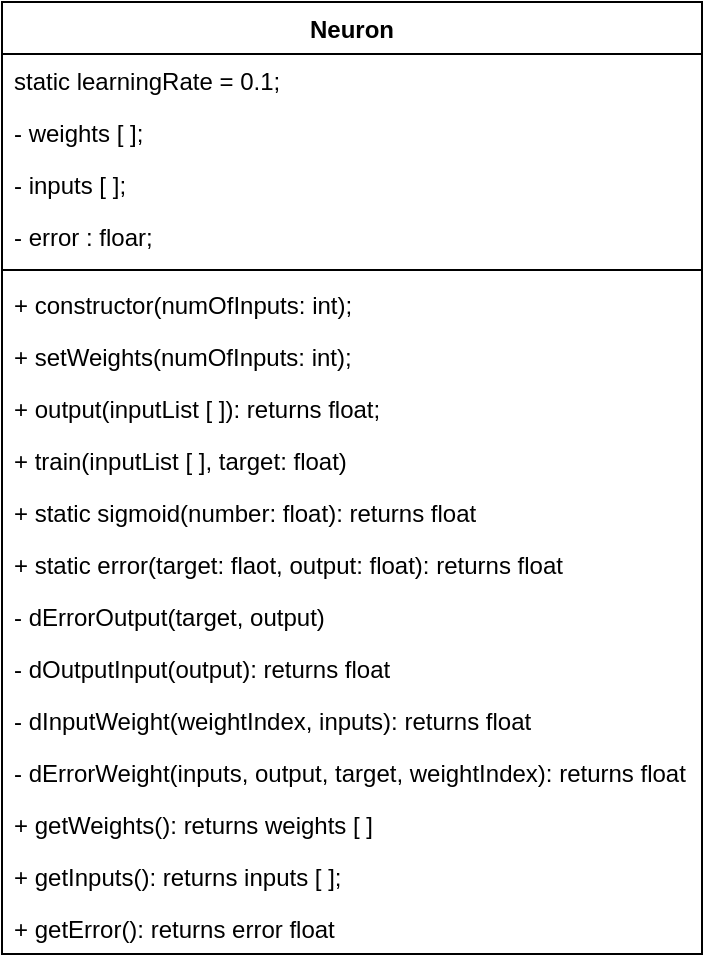 <mxfile version="17.4.2" type="device"><diagram id="um1qo6uQ-a3cqAk3Ccoq" name="Page-1"><mxGraphModel dx="1598" dy="825" grid="1" gridSize="10" guides="1" tooltips="1" connect="1" arrows="1" fold="1" page="1" pageScale="1" pageWidth="850" pageHeight="1100" math="0" shadow="0"><root><mxCell id="0"/><mxCell id="1" parent="0"/><mxCell id="7BA5xRWiKuQO6c-cA7yG-1" value="Neuron" style="swimlane;fontStyle=1;align=center;verticalAlign=top;childLayout=stackLayout;horizontal=1;startSize=26;horizontalStack=0;resizeParent=1;resizeParentMax=0;resizeLast=0;collapsible=1;marginBottom=0;" parent="1" vertex="1"><mxGeometry x="340" y="290" width="350" height="476" as="geometry"/></mxCell><mxCell id="6nfKiu9DIWQBhrxXMsMw-3" value="static learningRate = 0.1;" style="text;strokeColor=none;fillColor=none;align=left;verticalAlign=top;spacingLeft=4;spacingRight=4;overflow=hidden;rotatable=0;points=[[0,0.5],[1,0.5]];portConstraint=eastwest;" vertex="1" parent="7BA5xRWiKuQO6c-cA7yG-1"><mxGeometry y="26" width="350" height="26" as="geometry"/></mxCell><mxCell id="6nfKiu9DIWQBhrxXMsMw-2" value="- weights [ ]; " style="text;strokeColor=none;fillColor=none;align=left;verticalAlign=top;spacingLeft=4;spacingRight=4;overflow=hidden;rotatable=0;points=[[0,0.5],[1,0.5]];portConstraint=eastwest;" vertex="1" parent="7BA5xRWiKuQO6c-cA7yG-1"><mxGeometry y="52" width="350" height="26" as="geometry"/></mxCell><mxCell id="6nfKiu9DIWQBhrxXMsMw-4" value="- inputs [ ];" style="text;strokeColor=none;fillColor=none;align=left;verticalAlign=top;spacingLeft=4;spacingRight=4;overflow=hidden;rotatable=0;points=[[0,0.5],[1,0.5]];portConstraint=eastwest;" vertex="1" parent="7BA5xRWiKuQO6c-cA7yG-1"><mxGeometry y="78" width="350" height="26" as="geometry"/></mxCell><mxCell id="6nfKiu9DIWQBhrxXMsMw-1" value="- error : floar;" style="text;strokeColor=none;fillColor=none;align=left;verticalAlign=top;spacingLeft=4;spacingRight=4;overflow=hidden;rotatable=0;points=[[0,0.5],[1,0.5]];portConstraint=eastwest;" vertex="1" parent="7BA5xRWiKuQO6c-cA7yG-1"><mxGeometry y="104" width="350" height="26" as="geometry"/></mxCell><mxCell id="7BA5xRWiKuQO6c-cA7yG-3" value="" style="line;strokeWidth=1;fillColor=none;align=left;verticalAlign=middle;spacingTop=-1;spacingLeft=3;spacingRight=3;rotatable=0;labelPosition=right;points=[];portConstraint=eastwest;" parent="7BA5xRWiKuQO6c-cA7yG-1" vertex="1"><mxGeometry y="130" width="350" height="8" as="geometry"/></mxCell><mxCell id="QUCX6qY1KuL5ZzgQVK3B-3" value="+ constructor(numOfInputs: int);" style="text;strokeColor=none;fillColor=none;align=left;verticalAlign=top;spacingLeft=4;spacingRight=4;overflow=hidden;rotatable=0;points=[[0,0.5],[1,0.5]];portConstraint=eastwest;" parent="7BA5xRWiKuQO6c-cA7yG-1" vertex="1"><mxGeometry y="138" width="350" height="26" as="geometry"/></mxCell><mxCell id="6nfKiu9DIWQBhrxXMsMw-5" value="+ setWeights(numOfInputs: int);" style="text;strokeColor=none;fillColor=none;align=left;verticalAlign=top;spacingLeft=4;spacingRight=4;overflow=hidden;rotatable=0;points=[[0,0.5],[1,0.5]];portConstraint=eastwest;" vertex="1" parent="7BA5xRWiKuQO6c-cA7yG-1"><mxGeometry y="164" width="350" height="26" as="geometry"/></mxCell><mxCell id="6nfKiu9DIWQBhrxXMsMw-7" value="+ output(inputList [ ]): returns float;" style="text;strokeColor=none;fillColor=none;align=left;verticalAlign=top;spacingLeft=4;spacingRight=4;overflow=hidden;rotatable=0;points=[[0,0.5],[1,0.5]];portConstraint=eastwest;" vertex="1" parent="7BA5xRWiKuQO6c-cA7yG-1"><mxGeometry y="190" width="350" height="26" as="geometry"/></mxCell><mxCell id="6nfKiu9DIWQBhrxXMsMw-8" value="+ train(inputList [ ], target: float)" style="text;strokeColor=none;fillColor=none;align=left;verticalAlign=top;spacingLeft=4;spacingRight=4;overflow=hidden;rotatable=0;points=[[0,0.5],[1,0.5]];portConstraint=eastwest;" vertex="1" parent="7BA5xRWiKuQO6c-cA7yG-1"><mxGeometry y="216" width="350" height="26" as="geometry"/></mxCell><mxCell id="6nfKiu9DIWQBhrxXMsMw-9" value="+ static sigmoid(number: float): returns float" style="text;strokeColor=none;fillColor=none;align=left;verticalAlign=top;spacingLeft=4;spacingRight=4;overflow=hidden;rotatable=0;points=[[0,0.5],[1,0.5]];portConstraint=eastwest;" vertex="1" parent="7BA5xRWiKuQO6c-cA7yG-1"><mxGeometry y="242" width="350" height="26" as="geometry"/></mxCell><mxCell id="6nfKiu9DIWQBhrxXMsMw-10" value="+ static error(target: flaot, output: float): returns float" style="text;strokeColor=none;fillColor=none;align=left;verticalAlign=top;spacingLeft=4;spacingRight=4;overflow=hidden;rotatable=0;points=[[0,0.5],[1,0.5]];portConstraint=eastwest;" vertex="1" parent="7BA5xRWiKuQO6c-cA7yG-1"><mxGeometry y="268" width="350" height="26" as="geometry"/></mxCell><mxCell id="6nfKiu9DIWQBhrxXMsMw-11" value="- dErrorOutput(target, output)" style="text;strokeColor=none;fillColor=none;align=left;verticalAlign=top;spacingLeft=4;spacingRight=4;overflow=hidden;rotatable=0;points=[[0,0.5],[1,0.5]];portConstraint=eastwest;" vertex="1" parent="7BA5xRWiKuQO6c-cA7yG-1"><mxGeometry y="294" width="350" height="26" as="geometry"/></mxCell><mxCell id="6nfKiu9DIWQBhrxXMsMw-13" value="- dOutputInput(output): returns float" style="text;strokeColor=none;fillColor=none;align=left;verticalAlign=top;spacingLeft=4;spacingRight=4;overflow=hidden;rotatable=0;points=[[0,0.5],[1,0.5]];portConstraint=eastwest;" vertex="1" parent="7BA5xRWiKuQO6c-cA7yG-1"><mxGeometry y="320" width="350" height="26" as="geometry"/></mxCell><mxCell id="6nfKiu9DIWQBhrxXMsMw-14" value="- dInputWeight(weightIndex, inputs): returns float" style="text;strokeColor=none;fillColor=none;align=left;verticalAlign=top;spacingLeft=4;spacingRight=4;overflow=hidden;rotatable=0;points=[[0,0.5],[1,0.5]];portConstraint=eastwest;" vertex="1" parent="7BA5xRWiKuQO6c-cA7yG-1"><mxGeometry y="346" width="350" height="26" as="geometry"/></mxCell><mxCell id="6nfKiu9DIWQBhrxXMsMw-12" value="- dErrorWeight(inputs, output, target, weightIndex): returns float" style="text;strokeColor=none;fillColor=none;align=left;verticalAlign=top;spacingLeft=4;spacingRight=4;overflow=hidden;rotatable=0;points=[[0,0.5],[1,0.5]];portConstraint=eastwest;" vertex="1" parent="7BA5xRWiKuQO6c-cA7yG-1"><mxGeometry y="372" width="350" height="26" as="geometry"/></mxCell><mxCell id="6nfKiu9DIWQBhrxXMsMw-15" value="+ getWeights(): returns weights [ ]" style="text;strokeColor=none;fillColor=none;align=left;verticalAlign=top;spacingLeft=4;spacingRight=4;overflow=hidden;rotatable=0;points=[[0,0.5],[1,0.5]];portConstraint=eastwest;" vertex="1" parent="7BA5xRWiKuQO6c-cA7yG-1"><mxGeometry y="398" width="350" height="26" as="geometry"/></mxCell><mxCell id="6nfKiu9DIWQBhrxXMsMw-16" value="+ getInputs(): returns inputs [ ];" style="text;strokeColor=none;fillColor=none;align=left;verticalAlign=top;spacingLeft=4;spacingRight=4;overflow=hidden;rotatable=0;points=[[0,0.5],[1,0.5]];portConstraint=eastwest;" vertex="1" parent="7BA5xRWiKuQO6c-cA7yG-1"><mxGeometry y="424" width="350" height="26" as="geometry"/></mxCell><mxCell id="6nfKiu9DIWQBhrxXMsMw-17" value="+ getError(): returns error float" style="text;strokeColor=none;fillColor=none;align=left;verticalAlign=top;spacingLeft=4;spacingRight=4;overflow=hidden;rotatable=0;points=[[0,0.5],[1,0.5]];portConstraint=eastwest;" vertex="1" parent="7BA5xRWiKuQO6c-cA7yG-1"><mxGeometry y="450" width="350" height="26" as="geometry"/></mxCell></root></mxGraphModel></diagram></mxfile>